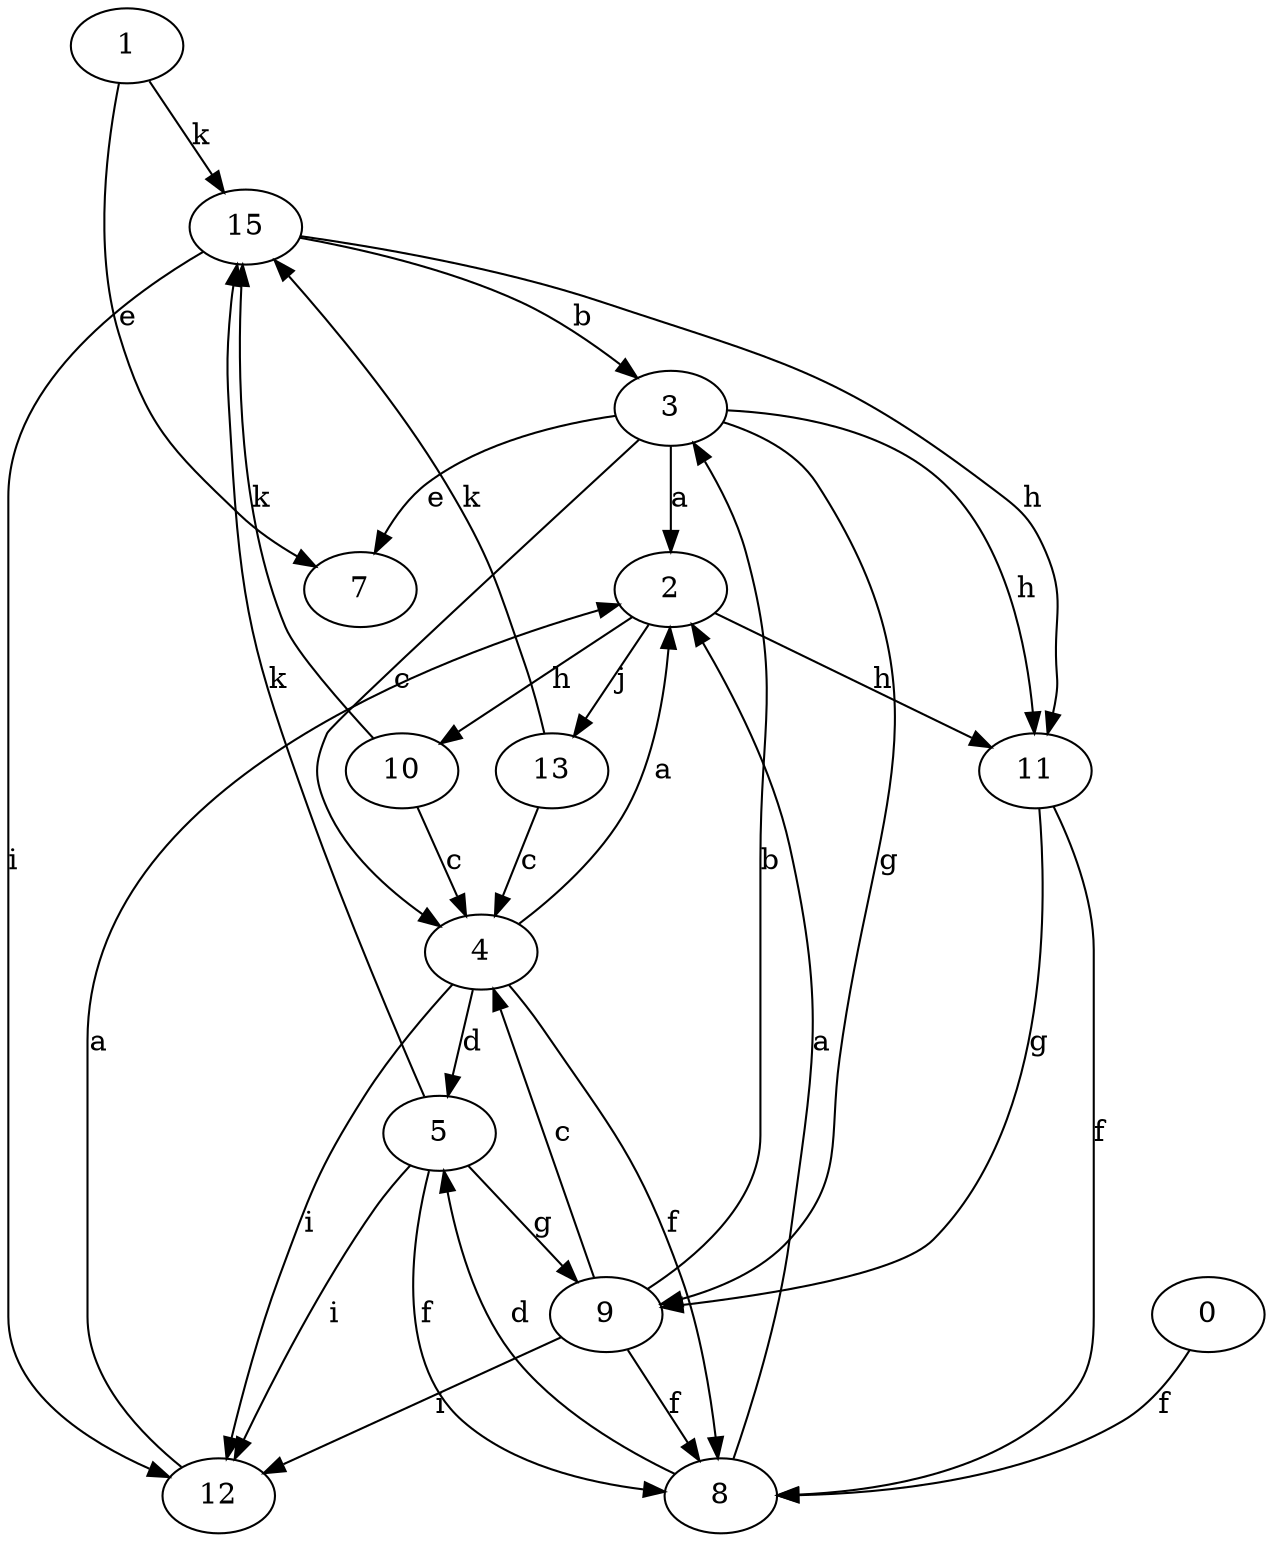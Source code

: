 strict digraph  {
1;
2;
3;
4;
5;
0;
7;
8;
9;
10;
11;
12;
13;
15;
1 -> 7  [label=e];
1 -> 15  [label=k];
2 -> 10  [label=h];
2 -> 11  [label=h];
2 -> 13  [label=j];
3 -> 2  [label=a];
3 -> 4  [label=c];
3 -> 7  [label=e];
3 -> 9  [label=g];
3 -> 11  [label=h];
4 -> 2  [label=a];
4 -> 5  [label=d];
4 -> 8  [label=f];
4 -> 12  [label=i];
5 -> 8  [label=f];
5 -> 9  [label=g];
5 -> 12  [label=i];
5 -> 15  [label=k];
0 -> 8  [label=f];
8 -> 2  [label=a];
8 -> 5  [label=d];
9 -> 3  [label=b];
9 -> 4  [label=c];
9 -> 8  [label=f];
9 -> 12  [label=i];
10 -> 4  [label=c];
10 -> 15  [label=k];
11 -> 8  [label=f];
11 -> 9  [label=g];
12 -> 2  [label=a];
13 -> 4  [label=c];
13 -> 15  [label=k];
15 -> 3  [label=b];
15 -> 11  [label=h];
15 -> 12  [label=i];
}
